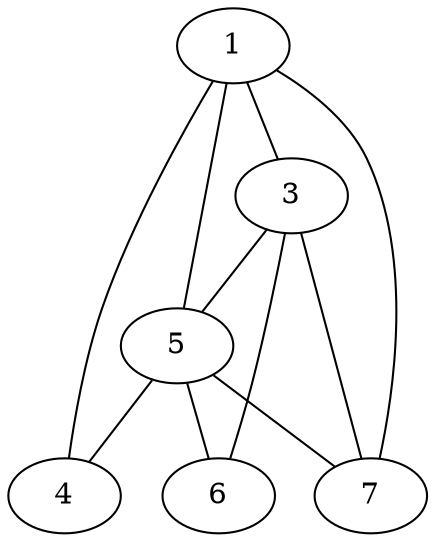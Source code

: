digraph h {
aaaab[label="1"]
aaaba[label="3"]
aaaac[label="4"]
aaaad[label="5"]
aaabc[label="6"]
aaabb[label="7"]
aaaab->aaaac[arrowhead=none]
aaaab->aaaad[arrowhead=none]
aaaab->aaaba[arrowhead=none]
aaaab->aaabb[arrowhead=none]
aaaba->aaaad[arrowhead=none]
aaaba->aaabc[arrowhead=none]
aaaba->aaabb[arrowhead=none]
aaaad->aaabb[arrowhead=none]
aaaad->aaabc[arrowhead=none]
aaaad->aaaac[arrowhead=none]
}
